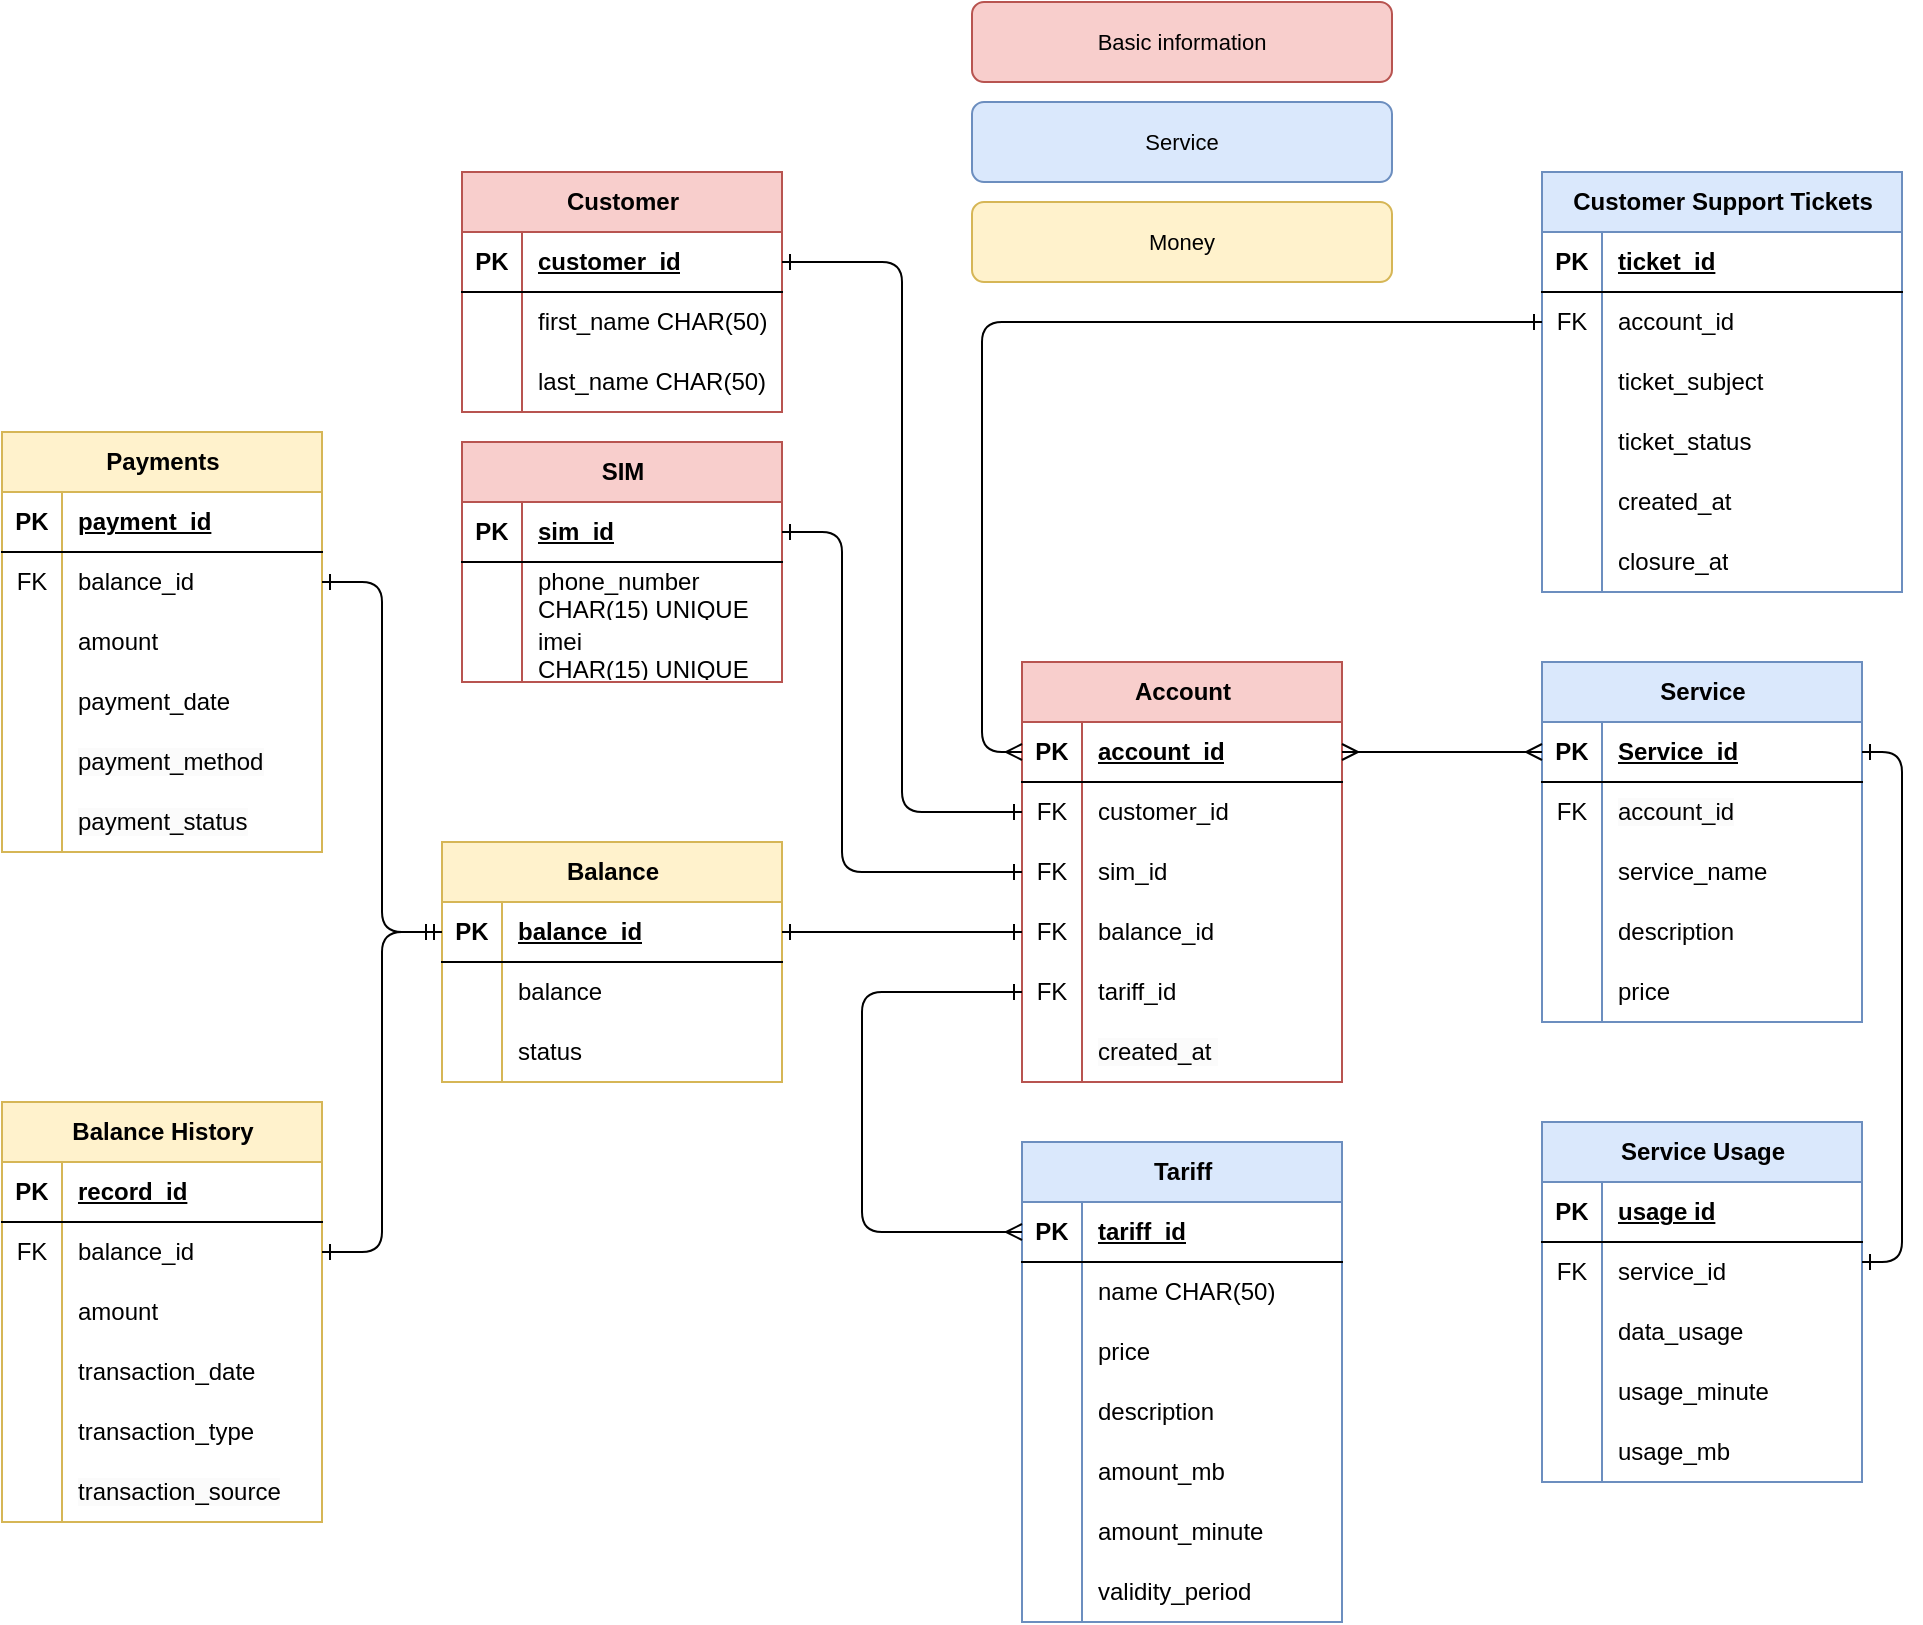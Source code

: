 <mxfile version="21.7.5" type="github">
  <diagram name="Страница — 1" id="ay35Ao7Ymbi4MsxwoKMW">
    <mxGraphModel dx="1687" dy="907" grid="1" gridSize="10" guides="1" tooltips="1" connect="1" arrows="1" fold="1" page="1" pageScale="1" pageWidth="827" pageHeight="1169" math="0" shadow="0">
      <root>
        <mxCell id="0" />
        <mxCell id="1" parent="0" />
        <mxCell id="MQInxoICCboDLCkZ3Esl-1" value="Customer" style="shape=table;startSize=30;container=1;collapsible=1;childLayout=tableLayout;fixedRows=1;rowLines=0;fontStyle=1;align=center;resizeLast=1;html=1;fillColor=#f8cecc;strokeColor=#b85450;" parent="1" vertex="1">
          <mxGeometry x="510" y="245" width="160.0" height="120" as="geometry" />
        </mxCell>
        <mxCell id="MQInxoICCboDLCkZ3Esl-2" value="" style="shape=tableRow;horizontal=0;startSize=0;swimlaneHead=0;swimlaneBody=0;fillColor=none;collapsible=0;dropTarget=0;points=[[0,0.5],[1,0.5]];portConstraint=eastwest;top=0;left=0;right=0;bottom=1;" parent="MQInxoICCboDLCkZ3Esl-1" vertex="1">
          <mxGeometry y="30" width="160.0" height="30" as="geometry" />
        </mxCell>
        <mxCell id="MQInxoICCboDLCkZ3Esl-3" value="PK" style="shape=partialRectangle;connectable=0;fillColor=none;top=0;left=0;bottom=0;right=0;fontStyle=1;overflow=hidden;whiteSpace=wrap;html=1;" parent="MQInxoICCboDLCkZ3Esl-2" vertex="1">
          <mxGeometry width="30" height="30" as="geometry">
            <mxRectangle width="30" height="30" as="alternateBounds" />
          </mxGeometry>
        </mxCell>
        <mxCell id="MQInxoICCboDLCkZ3Esl-4" value="customer_id" style="shape=partialRectangle;connectable=0;fillColor=none;top=0;left=0;bottom=0;right=0;align=left;spacingLeft=6;fontStyle=5;overflow=hidden;whiteSpace=wrap;html=1;" parent="MQInxoICCboDLCkZ3Esl-2" vertex="1">
          <mxGeometry x="30" width="130.0" height="30" as="geometry">
            <mxRectangle width="130.0" height="30" as="alternateBounds" />
          </mxGeometry>
        </mxCell>
        <mxCell id="MQInxoICCboDLCkZ3Esl-5" value="" style="shape=tableRow;horizontal=0;startSize=0;swimlaneHead=0;swimlaneBody=0;fillColor=none;collapsible=0;dropTarget=0;points=[[0,0.5],[1,0.5]];portConstraint=eastwest;top=0;left=0;right=0;bottom=0;" parent="MQInxoICCboDLCkZ3Esl-1" vertex="1">
          <mxGeometry y="60" width="160.0" height="30" as="geometry" />
        </mxCell>
        <mxCell id="MQInxoICCboDLCkZ3Esl-6" value="" style="shape=partialRectangle;connectable=0;fillColor=none;top=0;left=0;bottom=0;right=0;editable=1;overflow=hidden;whiteSpace=wrap;html=1;" parent="MQInxoICCboDLCkZ3Esl-5" vertex="1">
          <mxGeometry width="30" height="30" as="geometry">
            <mxRectangle width="30" height="30" as="alternateBounds" />
          </mxGeometry>
        </mxCell>
        <mxCell id="MQInxoICCboDLCkZ3Esl-7" value="first_name CHAR(50)" style="shape=partialRectangle;connectable=0;fillColor=none;top=0;left=0;bottom=0;right=0;align=left;spacingLeft=6;overflow=hidden;whiteSpace=wrap;html=1;" parent="MQInxoICCboDLCkZ3Esl-5" vertex="1">
          <mxGeometry x="30" width="130.0" height="30" as="geometry">
            <mxRectangle width="130.0" height="30" as="alternateBounds" />
          </mxGeometry>
        </mxCell>
        <mxCell id="MQInxoICCboDLCkZ3Esl-8" value="" style="shape=tableRow;horizontal=0;startSize=0;swimlaneHead=0;swimlaneBody=0;fillColor=none;collapsible=0;dropTarget=0;points=[[0,0.5],[1,0.5]];portConstraint=eastwest;top=0;left=0;right=0;bottom=0;" parent="MQInxoICCboDLCkZ3Esl-1" vertex="1">
          <mxGeometry y="90" width="160.0" height="30" as="geometry" />
        </mxCell>
        <mxCell id="MQInxoICCboDLCkZ3Esl-9" value="" style="shape=partialRectangle;connectable=0;fillColor=none;top=0;left=0;bottom=0;right=0;editable=1;overflow=hidden;whiteSpace=wrap;html=1;" parent="MQInxoICCboDLCkZ3Esl-8" vertex="1">
          <mxGeometry width="30" height="30" as="geometry">
            <mxRectangle width="30" height="30" as="alternateBounds" />
          </mxGeometry>
        </mxCell>
        <mxCell id="MQInxoICCboDLCkZ3Esl-10" value="last_name CHAR(50)" style="shape=partialRectangle;connectable=0;fillColor=none;top=0;left=0;bottom=0;right=0;align=left;spacingLeft=6;overflow=hidden;whiteSpace=wrap;html=1;" parent="MQInxoICCboDLCkZ3Esl-8" vertex="1">
          <mxGeometry x="30" width="130.0" height="30" as="geometry">
            <mxRectangle width="130.0" height="30" as="alternateBounds" />
          </mxGeometry>
        </mxCell>
        <mxCell id="MQInxoICCboDLCkZ3Esl-18" value="Service Usage" style="shape=table;startSize=30;container=1;collapsible=1;childLayout=tableLayout;fixedRows=1;rowLines=0;fontStyle=1;align=center;resizeLast=1;html=1;fillColor=#dae8fc;strokeColor=#6c8ebf;" parent="1" vertex="1">
          <mxGeometry x="1050" y="720" width="160.0" height="180" as="geometry" />
        </mxCell>
        <mxCell id="MQInxoICCboDLCkZ3Esl-19" value="" style="shape=tableRow;horizontal=0;startSize=0;swimlaneHead=0;swimlaneBody=0;fillColor=none;collapsible=0;dropTarget=0;points=[[0,0.5],[1,0.5]];portConstraint=eastwest;top=0;left=0;right=0;bottom=1;" parent="MQInxoICCboDLCkZ3Esl-18" vertex="1">
          <mxGeometry y="30" width="160.0" height="30" as="geometry" />
        </mxCell>
        <mxCell id="MQInxoICCboDLCkZ3Esl-20" value="PK" style="shape=partialRectangle;connectable=0;fillColor=none;top=0;left=0;bottom=0;right=0;fontStyle=1;overflow=hidden;whiteSpace=wrap;html=1;" parent="MQInxoICCboDLCkZ3Esl-19" vertex="1">
          <mxGeometry width="30" height="30" as="geometry">
            <mxRectangle width="30" height="30" as="alternateBounds" />
          </mxGeometry>
        </mxCell>
        <mxCell id="MQInxoICCboDLCkZ3Esl-21" value="usage id" style="shape=partialRectangle;connectable=0;fillColor=none;top=0;left=0;bottom=0;right=0;align=left;spacingLeft=6;fontStyle=5;overflow=hidden;whiteSpace=wrap;html=1;" parent="MQInxoICCboDLCkZ3Esl-19" vertex="1">
          <mxGeometry x="30" width="130.0" height="30" as="geometry">
            <mxRectangle width="130.0" height="30" as="alternateBounds" />
          </mxGeometry>
        </mxCell>
        <mxCell id="AU5W1xkeTs2uCCoiWuR_-90" style="shape=tableRow;horizontal=0;startSize=0;swimlaneHead=0;swimlaneBody=0;fillColor=none;collapsible=0;dropTarget=0;points=[[0,0.5],[1,0.5]];portConstraint=eastwest;top=0;left=0;right=0;bottom=0;" vertex="1" parent="MQInxoICCboDLCkZ3Esl-18">
          <mxGeometry y="60" width="160.0" height="30" as="geometry" />
        </mxCell>
        <mxCell id="AU5W1xkeTs2uCCoiWuR_-91" value="FK" style="shape=partialRectangle;connectable=0;fillColor=none;top=0;left=0;bottom=0;right=0;editable=1;overflow=hidden;whiteSpace=wrap;html=1;" vertex="1" parent="AU5W1xkeTs2uCCoiWuR_-90">
          <mxGeometry width="30" height="30" as="geometry">
            <mxRectangle width="30" height="30" as="alternateBounds" />
          </mxGeometry>
        </mxCell>
        <mxCell id="AU5W1xkeTs2uCCoiWuR_-92" value="service_id" style="shape=partialRectangle;connectable=0;fillColor=none;top=0;left=0;bottom=0;right=0;align=left;spacingLeft=6;overflow=hidden;whiteSpace=wrap;html=1;" vertex="1" parent="AU5W1xkeTs2uCCoiWuR_-90">
          <mxGeometry x="30" width="130.0" height="30" as="geometry">
            <mxRectangle width="130.0" height="30" as="alternateBounds" />
          </mxGeometry>
        </mxCell>
        <mxCell id="MQInxoICCboDLCkZ3Esl-28" value="" style="shape=tableRow;horizontal=0;startSize=0;swimlaneHead=0;swimlaneBody=0;fillColor=none;collapsible=0;dropTarget=0;points=[[0,0.5],[1,0.5]];portConstraint=eastwest;top=0;left=0;right=0;bottom=0;" parent="MQInxoICCboDLCkZ3Esl-18" vertex="1">
          <mxGeometry y="90" width="160.0" height="30" as="geometry" />
        </mxCell>
        <mxCell id="MQInxoICCboDLCkZ3Esl-29" value="" style="shape=partialRectangle;connectable=0;fillColor=none;top=0;left=0;bottom=0;right=0;editable=1;overflow=hidden;whiteSpace=wrap;html=1;" parent="MQInxoICCboDLCkZ3Esl-28" vertex="1">
          <mxGeometry width="30" height="30" as="geometry">
            <mxRectangle width="30" height="30" as="alternateBounds" />
          </mxGeometry>
        </mxCell>
        <mxCell id="MQInxoICCboDLCkZ3Esl-30" value="data_usage" style="shape=partialRectangle;connectable=0;fillColor=none;top=0;left=0;bottom=0;right=0;align=left;spacingLeft=6;overflow=hidden;whiteSpace=wrap;html=1;" parent="MQInxoICCboDLCkZ3Esl-28" vertex="1">
          <mxGeometry x="30" width="130.0" height="30" as="geometry">
            <mxRectangle width="130.0" height="30" as="alternateBounds" />
          </mxGeometry>
        </mxCell>
        <mxCell id="MQInxoICCboDLCkZ3Esl-36" style="shape=tableRow;horizontal=0;startSize=0;swimlaneHead=0;swimlaneBody=0;fillColor=none;collapsible=0;dropTarget=0;points=[[0,0.5],[1,0.5]];portConstraint=eastwest;top=0;left=0;right=0;bottom=0;" parent="MQInxoICCboDLCkZ3Esl-18" vertex="1">
          <mxGeometry y="120" width="160.0" height="30" as="geometry" />
        </mxCell>
        <mxCell id="MQInxoICCboDLCkZ3Esl-37" style="shape=partialRectangle;connectable=0;fillColor=none;top=0;left=0;bottom=0;right=0;editable=1;overflow=hidden;whiteSpace=wrap;html=1;" parent="MQInxoICCboDLCkZ3Esl-36" vertex="1">
          <mxGeometry width="30" height="30" as="geometry">
            <mxRectangle width="30" height="30" as="alternateBounds" />
          </mxGeometry>
        </mxCell>
        <mxCell id="MQInxoICCboDLCkZ3Esl-38" value="usage_minute" style="shape=partialRectangle;connectable=0;fillColor=none;top=0;left=0;bottom=0;right=0;align=left;spacingLeft=6;overflow=hidden;whiteSpace=wrap;html=1;" parent="MQInxoICCboDLCkZ3Esl-36" vertex="1">
          <mxGeometry x="30" width="130.0" height="30" as="geometry">
            <mxRectangle width="130.0" height="30" as="alternateBounds" />
          </mxGeometry>
        </mxCell>
        <mxCell id="MQInxoICCboDLCkZ3Esl-39" style="shape=tableRow;horizontal=0;startSize=0;swimlaneHead=0;swimlaneBody=0;fillColor=none;collapsible=0;dropTarget=0;points=[[0,0.5],[1,0.5]];portConstraint=eastwest;top=0;left=0;right=0;bottom=0;" parent="MQInxoICCboDLCkZ3Esl-18" vertex="1">
          <mxGeometry y="150" width="160.0" height="30" as="geometry" />
        </mxCell>
        <mxCell id="MQInxoICCboDLCkZ3Esl-40" style="shape=partialRectangle;connectable=0;fillColor=none;top=0;left=0;bottom=0;right=0;editable=1;overflow=hidden;whiteSpace=wrap;html=1;" parent="MQInxoICCboDLCkZ3Esl-39" vertex="1">
          <mxGeometry width="30" height="30" as="geometry">
            <mxRectangle width="30" height="30" as="alternateBounds" />
          </mxGeometry>
        </mxCell>
        <mxCell id="MQInxoICCboDLCkZ3Esl-41" value="usage_mb" style="shape=partialRectangle;connectable=0;fillColor=none;top=0;left=0;bottom=0;right=0;align=left;spacingLeft=6;overflow=hidden;whiteSpace=wrap;html=1;" parent="MQInxoICCboDLCkZ3Esl-39" vertex="1">
          <mxGeometry x="30" width="130.0" height="30" as="geometry">
            <mxRectangle width="130.0" height="30" as="alternateBounds" />
          </mxGeometry>
        </mxCell>
        <mxCell id="MQInxoICCboDLCkZ3Esl-42" value="Tariff" style="shape=table;startSize=30;container=1;collapsible=1;childLayout=tableLayout;fixedRows=1;rowLines=0;fontStyle=1;align=center;resizeLast=1;html=1;fillColor=#dae8fc;strokeColor=#6c8ebf;" parent="1" vertex="1">
          <mxGeometry x="790" y="730" width="160.0" height="240" as="geometry" />
        </mxCell>
        <mxCell id="MQInxoICCboDLCkZ3Esl-43" value="" style="shape=tableRow;horizontal=0;startSize=0;swimlaneHead=0;swimlaneBody=0;fillColor=none;collapsible=0;dropTarget=0;points=[[0,0.5],[1,0.5]];portConstraint=eastwest;top=0;left=0;right=0;bottom=1;" parent="MQInxoICCboDLCkZ3Esl-42" vertex="1">
          <mxGeometry y="30" width="160.0" height="30" as="geometry" />
        </mxCell>
        <mxCell id="MQInxoICCboDLCkZ3Esl-44" value="PK" style="shape=partialRectangle;connectable=0;fillColor=none;top=0;left=0;bottom=0;right=0;fontStyle=1;overflow=hidden;whiteSpace=wrap;html=1;" parent="MQInxoICCboDLCkZ3Esl-43" vertex="1">
          <mxGeometry width="30" height="30" as="geometry">
            <mxRectangle width="30" height="30" as="alternateBounds" />
          </mxGeometry>
        </mxCell>
        <mxCell id="MQInxoICCboDLCkZ3Esl-45" value="tariff_id" style="shape=partialRectangle;connectable=0;fillColor=none;top=0;left=0;bottom=0;right=0;align=left;spacingLeft=6;fontStyle=5;overflow=hidden;whiteSpace=wrap;html=1;" parent="MQInxoICCboDLCkZ3Esl-43" vertex="1">
          <mxGeometry x="30" width="130.0" height="30" as="geometry">
            <mxRectangle width="130.0" height="30" as="alternateBounds" />
          </mxGeometry>
        </mxCell>
        <mxCell id="MQInxoICCboDLCkZ3Esl-46" value="" style="shape=tableRow;horizontal=0;startSize=0;swimlaneHead=0;swimlaneBody=0;fillColor=none;collapsible=0;dropTarget=0;points=[[0,0.5],[1,0.5]];portConstraint=eastwest;top=0;left=0;right=0;bottom=0;" parent="MQInxoICCboDLCkZ3Esl-42" vertex="1">
          <mxGeometry y="60" width="160.0" height="30" as="geometry" />
        </mxCell>
        <mxCell id="MQInxoICCboDLCkZ3Esl-47" value="" style="shape=partialRectangle;connectable=0;fillColor=none;top=0;left=0;bottom=0;right=0;editable=1;overflow=hidden;whiteSpace=wrap;html=1;" parent="MQInxoICCboDLCkZ3Esl-46" vertex="1">
          <mxGeometry width="30" height="30" as="geometry">
            <mxRectangle width="30" height="30" as="alternateBounds" />
          </mxGeometry>
        </mxCell>
        <mxCell id="MQInxoICCboDLCkZ3Esl-48" value="name&amp;nbsp;CHAR(50)" style="shape=partialRectangle;connectable=0;fillColor=none;top=0;left=0;bottom=0;right=0;align=left;spacingLeft=6;overflow=hidden;whiteSpace=wrap;html=1;" parent="MQInxoICCboDLCkZ3Esl-46" vertex="1">
          <mxGeometry x="30" width="130.0" height="30" as="geometry">
            <mxRectangle width="130.0" height="30" as="alternateBounds" />
          </mxGeometry>
        </mxCell>
        <mxCell id="MQInxoICCboDLCkZ3Esl-49" value="" style="shape=tableRow;horizontal=0;startSize=0;swimlaneHead=0;swimlaneBody=0;fillColor=none;collapsible=0;dropTarget=0;points=[[0,0.5],[1,0.5]];portConstraint=eastwest;top=0;left=0;right=0;bottom=0;" parent="MQInxoICCboDLCkZ3Esl-42" vertex="1">
          <mxGeometry y="90" width="160.0" height="30" as="geometry" />
        </mxCell>
        <mxCell id="MQInxoICCboDLCkZ3Esl-50" value="" style="shape=partialRectangle;connectable=0;fillColor=none;top=0;left=0;bottom=0;right=0;editable=1;overflow=hidden;whiteSpace=wrap;html=1;" parent="MQInxoICCboDLCkZ3Esl-49" vertex="1">
          <mxGeometry width="30" height="30" as="geometry">
            <mxRectangle width="30" height="30" as="alternateBounds" />
          </mxGeometry>
        </mxCell>
        <mxCell id="MQInxoICCboDLCkZ3Esl-51" value="price" style="shape=partialRectangle;connectable=0;fillColor=none;top=0;left=0;bottom=0;right=0;align=left;spacingLeft=6;overflow=hidden;whiteSpace=wrap;html=1;" parent="MQInxoICCboDLCkZ3Esl-49" vertex="1">
          <mxGeometry x="30" width="130.0" height="30" as="geometry">
            <mxRectangle width="130.0" height="30" as="alternateBounds" />
          </mxGeometry>
        </mxCell>
        <mxCell id="MQInxoICCboDLCkZ3Esl-52" value="" style="shape=tableRow;horizontal=0;startSize=0;swimlaneHead=0;swimlaneBody=0;fillColor=none;collapsible=0;dropTarget=0;points=[[0,0.5],[1,0.5]];portConstraint=eastwest;top=0;left=0;right=0;bottom=0;" parent="MQInxoICCboDLCkZ3Esl-42" vertex="1">
          <mxGeometry y="120" width="160.0" height="30" as="geometry" />
        </mxCell>
        <mxCell id="MQInxoICCboDLCkZ3Esl-53" value="" style="shape=partialRectangle;connectable=0;fillColor=none;top=0;left=0;bottom=0;right=0;editable=1;overflow=hidden;whiteSpace=wrap;html=1;" parent="MQInxoICCboDLCkZ3Esl-52" vertex="1">
          <mxGeometry width="30" height="30" as="geometry">
            <mxRectangle width="30" height="30" as="alternateBounds" />
          </mxGeometry>
        </mxCell>
        <mxCell id="MQInxoICCboDLCkZ3Esl-54" value="description" style="shape=partialRectangle;connectable=0;fillColor=none;top=0;left=0;bottom=0;right=0;align=left;spacingLeft=6;overflow=hidden;whiteSpace=wrap;html=1;" parent="MQInxoICCboDLCkZ3Esl-52" vertex="1">
          <mxGeometry x="30" width="130.0" height="30" as="geometry">
            <mxRectangle width="130.0" height="30" as="alternateBounds" />
          </mxGeometry>
        </mxCell>
        <mxCell id="MQInxoICCboDLCkZ3Esl-69" style="shape=tableRow;horizontal=0;startSize=0;swimlaneHead=0;swimlaneBody=0;fillColor=none;collapsible=0;dropTarget=0;points=[[0,0.5],[1,0.5]];portConstraint=eastwest;top=0;left=0;right=0;bottom=0;" parent="MQInxoICCboDLCkZ3Esl-42" vertex="1">
          <mxGeometry y="150" width="160.0" height="30" as="geometry" />
        </mxCell>
        <mxCell id="MQInxoICCboDLCkZ3Esl-70" style="shape=partialRectangle;connectable=0;fillColor=none;top=0;left=0;bottom=0;right=0;editable=1;overflow=hidden;whiteSpace=wrap;html=1;" parent="MQInxoICCboDLCkZ3Esl-69" vertex="1">
          <mxGeometry width="30" height="30" as="geometry">
            <mxRectangle width="30" height="30" as="alternateBounds" />
          </mxGeometry>
        </mxCell>
        <mxCell id="MQInxoICCboDLCkZ3Esl-71" value="amount_mb" style="shape=partialRectangle;connectable=0;fillColor=none;top=0;left=0;bottom=0;right=0;align=left;spacingLeft=6;overflow=hidden;whiteSpace=wrap;html=1;" parent="MQInxoICCboDLCkZ3Esl-69" vertex="1">
          <mxGeometry x="30" width="130.0" height="30" as="geometry">
            <mxRectangle width="130.0" height="30" as="alternateBounds" />
          </mxGeometry>
        </mxCell>
        <mxCell id="MQInxoICCboDLCkZ3Esl-72" style="shape=tableRow;horizontal=0;startSize=0;swimlaneHead=0;swimlaneBody=0;fillColor=none;collapsible=0;dropTarget=0;points=[[0,0.5],[1,0.5]];portConstraint=eastwest;top=0;left=0;right=0;bottom=0;" parent="MQInxoICCboDLCkZ3Esl-42" vertex="1">
          <mxGeometry y="180" width="160.0" height="30" as="geometry" />
        </mxCell>
        <mxCell id="MQInxoICCboDLCkZ3Esl-73" style="shape=partialRectangle;connectable=0;fillColor=none;top=0;left=0;bottom=0;right=0;editable=1;overflow=hidden;whiteSpace=wrap;html=1;" parent="MQInxoICCboDLCkZ3Esl-72" vertex="1">
          <mxGeometry width="30" height="30" as="geometry">
            <mxRectangle width="30" height="30" as="alternateBounds" />
          </mxGeometry>
        </mxCell>
        <mxCell id="MQInxoICCboDLCkZ3Esl-74" value="amount_minute" style="shape=partialRectangle;connectable=0;fillColor=none;top=0;left=0;bottom=0;right=0;align=left;spacingLeft=6;overflow=hidden;whiteSpace=wrap;html=1;" parent="MQInxoICCboDLCkZ3Esl-72" vertex="1">
          <mxGeometry x="30" width="130.0" height="30" as="geometry">
            <mxRectangle width="130.0" height="30" as="alternateBounds" />
          </mxGeometry>
        </mxCell>
        <mxCell id="MQInxoICCboDLCkZ3Esl-75" style="shape=tableRow;horizontal=0;startSize=0;swimlaneHead=0;swimlaneBody=0;fillColor=none;collapsible=0;dropTarget=0;points=[[0,0.5],[1,0.5]];portConstraint=eastwest;top=0;left=0;right=0;bottom=0;" parent="MQInxoICCboDLCkZ3Esl-42" vertex="1">
          <mxGeometry y="210" width="160.0" height="30" as="geometry" />
        </mxCell>
        <mxCell id="MQInxoICCboDLCkZ3Esl-76" style="shape=partialRectangle;connectable=0;fillColor=none;top=0;left=0;bottom=0;right=0;editable=1;overflow=hidden;whiteSpace=wrap;html=1;" parent="MQInxoICCboDLCkZ3Esl-75" vertex="1">
          <mxGeometry width="30" height="30" as="geometry">
            <mxRectangle width="30" height="30" as="alternateBounds" />
          </mxGeometry>
        </mxCell>
        <mxCell id="MQInxoICCboDLCkZ3Esl-77" value="validity_period" style="shape=partialRectangle;connectable=0;fillColor=none;top=0;left=0;bottom=0;right=0;align=left;spacingLeft=6;overflow=hidden;whiteSpace=wrap;html=1;" parent="MQInxoICCboDLCkZ3Esl-75" vertex="1">
          <mxGeometry x="30" width="130.0" height="30" as="geometry">
            <mxRectangle width="130.0" height="30" as="alternateBounds" />
          </mxGeometry>
        </mxCell>
        <mxCell id="MQInxoICCboDLCkZ3Esl-55" value="Account" style="shape=table;startSize=30;container=1;collapsible=1;childLayout=tableLayout;fixedRows=1;rowLines=0;fontStyle=1;align=center;resizeLast=1;html=1;fillColor=#f8cecc;strokeColor=#b85450;" parent="1" vertex="1">
          <mxGeometry x="790.0" y="490" width="160.0" height="210" as="geometry" />
        </mxCell>
        <mxCell id="MQInxoICCboDLCkZ3Esl-56" value="" style="shape=tableRow;horizontal=0;startSize=0;swimlaneHead=0;swimlaneBody=0;fillColor=none;collapsible=0;dropTarget=0;points=[[0,0.5],[1,0.5]];portConstraint=eastwest;top=0;left=0;right=0;bottom=1;" parent="MQInxoICCboDLCkZ3Esl-55" vertex="1">
          <mxGeometry y="30" width="160.0" height="30" as="geometry" />
        </mxCell>
        <mxCell id="MQInxoICCboDLCkZ3Esl-57" value="PK" style="shape=partialRectangle;connectable=0;fillColor=none;top=0;left=0;bottom=0;right=0;fontStyle=1;overflow=hidden;whiteSpace=wrap;html=1;" parent="MQInxoICCboDLCkZ3Esl-56" vertex="1">
          <mxGeometry width="30" height="30" as="geometry">
            <mxRectangle width="30" height="30" as="alternateBounds" />
          </mxGeometry>
        </mxCell>
        <mxCell id="MQInxoICCboDLCkZ3Esl-58" value="account_id" style="shape=partialRectangle;connectable=0;fillColor=none;top=0;left=0;bottom=0;right=0;align=left;spacingLeft=6;fontStyle=5;overflow=hidden;whiteSpace=wrap;html=1;" parent="MQInxoICCboDLCkZ3Esl-56" vertex="1">
          <mxGeometry x="30" width="130.0" height="30" as="geometry">
            <mxRectangle width="130.0" height="30" as="alternateBounds" />
          </mxGeometry>
        </mxCell>
        <mxCell id="MQInxoICCboDLCkZ3Esl-59" value="" style="shape=tableRow;horizontal=0;startSize=0;swimlaneHead=0;swimlaneBody=0;fillColor=none;collapsible=0;dropTarget=0;points=[[0,0.5],[1,0.5]];portConstraint=eastwest;top=0;left=0;right=0;bottom=0;" parent="MQInxoICCboDLCkZ3Esl-55" vertex="1">
          <mxGeometry y="60" width="160.0" height="30" as="geometry" />
        </mxCell>
        <mxCell id="MQInxoICCboDLCkZ3Esl-60" value="FK" style="shape=partialRectangle;connectable=0;fillColor=none;top=0;left=0;bottom=0;right=0;editable=1;overflow=hidden;whiteSpace=wrap;html=1;" parent="MQInxoICCboDLCkZ3Esl-59" vertex="1">
          <mxGeometry width="30" height="30" as="geometry">
            <mxRectangle width="30" height="30" as="alternateBounds" />
          </mxGeometry>
        </mxCell>
        <mxCell id="MQInxoICCboDLCkZ3Esl-61" value="customer_id" style="shape=partialRectangle;connectable=0;fillColor=none;top=0;left=0;bottom=0;right=0;align=left;spacingLeft=6;overflow=hidden;whiteSpace=wrap;html=1;" parent="MQInxoICCboDLCkZ3Esl-59" vertex="1">
          <mxGeometry x="30" width="130.0" height="30" as="geometry">
            <mxRectangle width="130.0" height="30" as="alternateBounds" />
          </mxGeometry>
        </mxCell>
        <mxCell id="MQInxoICCboDLCkZ3Esl-160" style="shape=tableRow;horizontal=0;startSize=0;swimlaneHead=0;swimlaneBody=0;fillColor=none;collapsible=0;dropTarget=0;points=[[0,0.5],[1,0.5]];portConstraint=eastwest;top=0;left=0;right=0;bottom=0;" parent="MQInxoICCboDLCkZ3Esl-55" vertex="1">
          <mxGeometry y="90" width="160.0" height="30" as="geometry" />
        </mxCell>
        <mxCell id="MQInxoICCboDLCkZ3Esl-161" value="FK" style="shape=partialRectangle;connectable=0;fillColor=none;top=0;left=0;bottom=0;right=0;editable=1;overflow=hidden;whiteSpace=wrap;html=1;" parent="MQInxoICCboDLCkZ3Esl-160" vertex="1">
          <mxGeometry width="30" height="30" as="geometry">
            <mxRectangle width="30" height="30" as="alternateBounds" />
          </mxGeometry>
        </mxCell>
        <mxCell id="MQInxoICCboDLCkZ3Esl-162" value="sim_id" style="shape=partialRectangle;connectable=0;fillColor=none;top=0;left=0;bottom=0;right=0;align=left;spacingLeft=6;overflow=hidden;whiteSpace=wrap;html=1;" parent="MQInxoICCboDLCkZ3Esl-160" vertex="1">
          <mxGeometry x="30" width="130.0" height="30" as="geometry">
            <mxRectangle width="130.0" height="30" as="alternateBounds" />
          </mxGeometry>
        </mxCell>
        <mxCell id="MQInxoICCboDLCkZ3Esl-166" style="shape=tableRow;horizontal=0;startSize=0;swimlaneHead=0;swimlaneBody=0;fillColor=none;collapsible=0;dropTarget=0;points=[[0,0.5],[1,0.5]];portConstraint=eastwest;top=0;left=0;right=0;bottom=0;" parent="MQInxoICCboDLCkZ3Esl-55" vertex="1">
          <mxGeometry y="120" width="160.0" height="30" as="geometry" />
        </mxCell>
        <mxCell id="MQInxoICCboDLCkZ3Esl-167" value="FK" style="shape=partialRectangle;connectable=0;fillColor=none;top=0;left=0;bottom=0;right=0;editable=1;overflow=hidden;whiteSpace=wrap;html=1;" parent="MQInxoICCboDLCkZ3Esl-166" vertex="1">
          <mxGeometry width="30" height="30" as="geometry">
            <mxRectangle width="30" height="30" as="alternateBounds" />
          </mxGeometry>
        </mxCell>
        <mxCell id="MQInxoICCboDLCkZ3Esl-168" value="balance_id" style="shape=partialRectangle;connectable=0;fillColor=none;top=0;left=0;bottom=0;right=0;align=left;spacingLeft=6;overflow=hidden;whiteSpace=wrap;html=1;" parent="MQInxoICCboDLCkZ3Esl-166" vertex="1">
          <mxGeometry x="30" width="130.0" height="30" as="geometry">
            <mxRectangle width="130.0" height="30" as="alternateBounds" />
          </mxGeometry>
        </mxCell>
        <mxCell id="AU5W1xkeTs2uCCoiWuR_-122" style="shape=tableRow;horizontal=0;startSize=0;swimlaneHead=0;swimlaneBody=0;fillColor=none;collapsible=0;dropTarget=0;points=[[0,0.5],[1,0.5]];portConstraint=eastwest;top=0;left=0;right=0;bottom=0;" vertex="1" parent="MQInxoICCboDLCkZ3Esl-55">
          <mxGeometry y="150" width="160.0" height="30" as="geometry" />
        </mxCell>
        <mxCell id="AU5W1xkeTs2uCCoiWuR_-123" value="FK" style="shape=partialRectangle;connectable=0;fillColor=none;top=0;left=0;bottom=0;right=0;editable=1;overflow=hidden;whiteSpace=wrap;html=1;" vertex="1" parent="AU5W1xkeTs2uCCoiWuR_-122">
          <mxGeometry width="30" height="30" as="geometry">
            <mxRectangle width="30" height="30" as="alternateBounds" />
          </mxGeometry>
        </mxCell>
        <mxCell id="AU5W1xkeTs2uCCoiWuR_-124" value="tariff_id" style="shape=partialRectangle;connectable=0;fillColor=none;top=0;left=0;bottom=0;right=0;align=left;spacingLeft=6;overflow=hidden;whiteSpace=wrap;html=1;" vertex="1" parent="AU5W1xkeTs2uCCoiWuR_-122">
          <mxGeometry x="30" width="130.0" height="30" as="geometry">
            <mxRectangle width="130.0" height="30" as="alternateBounds" />
          </mxGeometry>
        </mxCell>
        <mxCell id="AU5W1xkeTs2uCCoiWuR_-126" style="shape=tableRow;horizontal=0;startSize=0;swimlaneHead=0;swimlaneBody=0;fillColor=none;collapsible=0;dropTarget=0;points=[[0,0.5],[1,0.5]];portConstraint=eastwest;top=0;left=0;right=0;bottom=0;" vertex="1" parent="MQInxoICCboDLCkZ3Esl-55">
          <mxGeometry y="180" width="160.0" height="30" as="geometry" />
        </mxCell>
        <mxCell id="AU5W1xkeTs2uCCoiWuR_-127" style="shape=partialRectangle;connectable=0;fillColor=none;top=0;left=0;bottom=0;right=0;editable=1;overflow=hidden;whiteSpace=wrap;html=1;" vertex="1" parent="AU5W1xkeTs2uCCoiWuR_-126">
          <mxGeometry width="30" height="30" as="geometry">
            <mxRectangle width="30" height="30" as="alternateBounds" />
          </mxGeometry>
        </mxCell>
        <mxCell id="AU5W1xkeTs2uCCoiWuR_-128" value="&lt;span style=&quot;color: rgb(0, 0, 0); font-family: Helvetica; font-size: 12px; font-style: normal; font-variant-ligatures: normal; font-variant-caps: normal; font-weight: 400; letter-spacing: normal; orphans: 2; text-align: left; text-indent: 0px; text-transform: none; widows: 2; word-spacing: 0px; -webkit-text-stroke-width: 0px; background-color: rgb(251, 251, 251); text-decoration-thickness: initial; text-decoration-style: initial; text-decoration-color: initial; float: none; display: inline !important;&quot;&gt;created_at&amp;nbsp;&lt;/span&gt;" style="shape=partialRectangle;connectable=0;fillColor=none;top=0;left=0;bottom=0;right=0;align=left;spacingLeft=6;overflow=hidden;whiteSpace=wrap;html=1;" vertex="1" parent="AU5W1xkeTs2uCCoiWuR_-126">
          <mxGeometry x="30" width="130.0" height="30" as="geometry">
            <mxRectangle width="130.0" height="30" as="alternateBounds" />
          </mxGeometry>
        </mxCell>
        <mxCell id="MQInxoICCboDLCkZ3Esl-80" style="edgeStyle=orthogonalEdgeStyle;rounded=1;orthogonalLoop=1;jettySize=auto;html=1;startArrow=ERone;startFill=0;endArrow=ERone;endFill=0;" parent="1" source="MQInxoICCboDLCkZ3Esl-59" target="MQInxoICCboDLCkZ3Esl-2" edge="1">
          <mxGeometry relative="1" as="geometry" />
        </mxCell>
        <mxCell id="MQInxoICCboDLCkZ3Esl-83" value="Service" style="shape=table;startSize=30;container=1;collapsible=1;childLayout=tableLayout;fixedRows=1;rowLines=0;fontStyle=1;align=center;resizeLast=1;html=1;fillColor=#dae8fc;strokeColor=#6c8ebf;" parent="1" vertex="1">
          <mxGeometry x="1050.0" y="490" width="160.0" height="180" as="geometry" />
        </mxCell>
        <mxCell id="MQInxoICCboDLCkZ3Esl-84" value="" style="shape=tableRow;horizontal=0;startSize=0;swimlaneHead=0;swimlaneBody=0;fillColor=none;collapsible=0;dropTarget=0;points=[[0,0.5],[1,0.5]];portConstraint=eastwest;top=0;left=0;right=0;bottom=1;" parent="MQInxoICCboDLCkZ3Esl-83" vertex="1">
          <mxGeometry y="30" width="160.0" height="30" as="geometry" />
        </mxCell>
        <mxCell id="MQInxoICCboDLCkZ3Esl-85" value="PK" style="shape=partialRectangle;connectable=0;fillColor=none;top=0;left=0;bottom=0;right=0;fontStyle=1;overflow=hidden;whiteSpace=wrap;html=1;" parent="MQInxoICCboDLCkZ3Esl-84" vertex="1">
          <mxGeometry width="30" height="30" as="geometry">
            <mxRectangle width="30" height="30" as="alternateBounds" />
          </mxGeometry>
        </mxCell>
        <mxCell id="MQInxoICCboDLCkZ3Esl-86" value="Service_id" style="shape=partialRectangle;connectable=0;fillColor=none;top=0;left=0;bottom=0;right=0;align=left;spacingLeft=6;fontStyle=5;overflow=hidden;whiteSpace=wrap;html=1;" parent="MQInxoICCboDLCkZ3Esl-84" vertex="1">
          <mxGeometry x="30" width="130.0" height="30" as="geometry">
            <mxRectangle width="130.0" height="30" as="alternateBounds" />
          </mxGeometry>
        </mxCell>
        <mxCell id="AU5W1xkeTs2uCCoiWuR_-81" style="shape=tableRow;horizontal=0;startSize=0;swimlaneHead=0;swimlaneBody=0;fillColor=none;collapsible=0;dropTarget=0;points=[[0,0.5],[1,0.5]];portConstraint=eastwest;top=0;left=0;right=0;bottom=0;" vertex="1" parent="MQInxoICCboDLCkZ3Esl-83">
          <mxGeometry y="60" width="160.0" height="30" as="geometry" />
        </mxCell>
        <mxCell id="AU5W1xkeTs2uCCoiWuR_-82" value="FK" style="shape=partialRectangle;connectable=0;fillColor=none;top=0;left=0;bottom=0;right=0;editable=1;overflow=hidden;whiteSpace=wrap;html=1;" vertex="1" parent="AU5W1xkeTs2uCCoiWuR_-81">
          <mxGeometry width="30" height="30" as="geometry">
            <mxRectangle width="30" height="30" as="alternateBounds" />
          </mxGeometry>
        </mxCell>
        <mxCell id="AU5W1xkeTs2uCCoiWuR_-83" value="&lt;span style=&quot;color: rgb(0, 0, 0); font-family: Helvetica; font-size: 12px; font-style: normal; font-variant-ligatures: normal; font-variant-caps: normal; font-weight: 400; letter-spacing: normal; orphans: 2; text-align: left; text-indent: 0px; text-transform: none; widows: 2; word-spacing: 0px; -webkit-text-stroke-width: 0px; background-color: rgb(251, 251, 251); text-decoration-thickness: initial; text-decoration-style: initial; text-decoration-color: initial; float: none; display: inline !important;&quot;&gt;account_id&lt;/span&gt;" style="shape=partialRectangle;connectable=0;fillColor=none;top=0;left=0;bottom=0;right=0;align=left;spacingLeft=6;overflow=hidden;whiteSpace=wrap;html=1;" vertex="1" parent="AU5W1xkeTs2uCCoiWuR_-81">
          <mxGeometry x="30" width="130.0" height="30" as="geometry">
            <mxRectangle width="130.0" height="30" as="alternateBounds" />
          </mxGeometry>
        </mxCell>
        <mxCell id="MQInxoICCboDLCkZ3Esl-87" value="" style="shape=tableRow;horizontal=0;startSize=0;swimlaneHead=0;swimlaneBody=0;fillColor=none;collapsible=0;dropTarget=0;points=[[0,0.5],[1,0.5]];portConstraint=eastwest;top=0;left=0;right=0;bottom=0;" parent="MQInxoICCboDLCkZ3Esl-83" vertex="1">
          <mxGeometry y="90" width="160.0" height="30" as="geometry" />
        </mxCell>
        <mxCell id="MQInxoICCboDLCkZ3Esl-88" value="" style="shape=partialRectangle;connectable=0;fillColor=none;top=0;left=0;bottom=0;right=0;editable=1;overflow=hidden;whiteSpace=wrap;html=1;" parent="MQInxoICCboDLCkZ3Esl-87" vertex="1">
          <mxGeometry width="30" height="30" as="geometry">
            <mxRectangle width="30" height="30" as="alternateBounds" />
          </mxGeometry>
        </mxCell>
        <mxCell id="MQInxoICCboDLCkZ3Esl-89" value="service_name" style="shape=partialRectangle;connectable=0;fillColor=none;top=0;left=0;bottom=0;right=0;align=left;spacingLeft=6;overflow=hidden;whiteSpace=wrap;html=1;" parent="MQInxoICCboDLCkZ3Esl-87" vertex="1">
          <mxGeometry x="30" width="130.0" height="30" as="geometry">
            <mxRectangle width="130.0" height="30" as="alternateBounds" />
          </mxGeometry>
        </mxCell>
        <mxCell id="MQInxoICCboDLCkZ3Esl-90" value="" style="shape=tableRow;horizontal=0;startSize=0;swimlaneHead=0;swimlaneBody=0;fillColor=none;collapsible=0;dropTarget=0;points=[[0,0.5],[1,0.5]];portConstraint=eastwest;top=0;left=0;right=0;bottom=0;" parent="MQInxoICCboDLCkZ3Esl-83" vertex="1">
          <mxGeometry y="120" width="160.0" height="30" as="geometry" />
        </mxCell>
        <mxCell id="MQInxoICCboDLCkZ3Esl-91" value="" style="shape=partialRectangle;connectable=0;fillColor=none;top=0;left=0;bottom=0;right=0;editable=1;overflow=hidden;whiteSpace=wrap;html=1;" parent="MQInxoICCboDLCkZ3Esl-90" vertex="1">
          <mxGeometry width="30" height="30" as="geometry">
            <mxRectangle width="30" height="30" as="alternateBounds" />
          </mxGeometry>
        </mxCell>
        <mxCell id="MQInxoICCboDLCkZ3Esl-92" value="description" style="shape=partialRectangle;connectable=0;fillColor=none;top=0;left=0;bottom=0;right=0;align=left;spacingLeft=6;overflow=hidden;whiteSpace=wrap;html=1;" parent="MQInxoICCboDLCkZ3Esl-90" vertex="1">
          <mxGeometry x="30" width="130.0" height="30" as="geometry">
            <mxRectangle width="130.0" height="30" as="alternateBounds" />
          </mxGeometry>
        </mxCell>
        <mxCell id="MQInxoICCboDLCkZ3Esl-93" value="" style="shape=tableRow;horizontal=0;startSize=0;swimlaneHead=0;swimlaneBody=0;fillColor=none;collapsible=0;dropTarget=0;points=[[0,0.5],[1,0.5]];portConstraint=eastwest;top=0;left=0;right=0;bottom=0;" parent="MQInxoICCboDLCkZ3Esl-83" vertex="1">
          <mxGeometry y="150" width="160.0" height="30" as="geometry" />
        </mxCell>
        <mxCell id="MQInxoICCboDLCkZ3Esl-94" value="" style="shape=partialRectangle;connectable=0;fillColor=none;top=0;left=0;bottom=0;right=0;editable=1;overflow=hidden;whiteSpace=wrap;html=1;" parent="MQInxoICCboDLCkZ3Esl-93" vertex="1">
          <mxGeometry width="30" height="30" as="geometry">
            <mxRectangle width="30" height="30" as="alternateBounds" />
          </mxGeometry>
        </mxCell>
        <mxCell id="MQInxoICCboDLCkZ3Esl-95" value="price" style="shape=partialRectangle;connectable=0;fillColor=none;top=0;left=0;bottom=0;right=0;align=left;spacingLeft=6;overflow=hidden;whiteSpace=wrap;html=1;" parent="MQInxoICCboDLCkZ3Esl-93" vertex="1">
          <mxGeometry x="30" width="130.0" height="30" as="geometry">
            <mxRectangle width="130.0" height="30" as="alternateBounds" />
          </mxGeometry>
        </mxCell>
        <mxCell id="MQInxoICCboDLCkZ3Esl-146" value="SIM" style="shape=table;startSize=30;container=1;collapsible=1;childLayout=tableLayout;fixedRows=1;rowLines=0;fontStyle=1;align=center;resizeLast=1;html=1;fillColor=#f8cecc;strokeColor=#b85450;" parent="1" vertex="1">
          <mxGeometry x="510" y="380" width="160.0" height="120" as="geometry" />
        </mxCell>
        <mxCell id="MQInxoICCboDLCkZ3Esl-147" value="" style="shape=tableRow;horizontal=0;startSize=0;swimlaneHead=0;swimlaneBody=0;fillColor=none;collapsible=0;dropTarget=0;points=[[0,0.5],[1,0.5]];portConstraint=eastwest;top=0;left=0;right=0;bottom=1;" parent="MQInxoICCboDLCkZ3Esl-146" vertex="1">
          <mxGeometry y="30" width="160.0" height="30" as="geometry" />
        </mxCell>
        <mxCell id="MQInxoICCboDLCkZ3Esl-148" value="PK" style="shape=partialRectangle;connectable=0;fillColor=none;top=0;left=0;bottom=0;right=0;fontStyle=1;overflow=hidden;whiteSpace=wrap;html=1;" parent="MQInxoICCboDLCkZ3Esl-147" vertex="1">
          <mxGeometry width="30" height="30" as="geometry">
            <mxRectangle width="30" height="30" as="alternateBounds" />
          </mxGeometry>
        </mxCell>
        <mxCell id="MQInxoICCboDLCkZ3Esl-149" value="sim_id" style="shape=partialRectangle;connectable=0;fillColor=none;top=0;left=0;bottom=0;right=0;align=left;spacingLeft=6;fontStyle=5;overflow=hidden;whiteSpace=wrap;html=1;" parent="MQInxoICCboDLCkZ3Esl-147" vertex="1">
          <mxGeometry x="30" width="130.0" height="30" as="geometry">
            <mxRectangle width="130.0" height="30" as="alternateBounds" />
          </mxGeometry>
        </mxCell>
        <mxCell id="MQInxoICCboDLCkZ3Esl-150" value="" style="shape=tableRow;horizontal=0;startSize=0;swimlaneHead=0;swimlaneBody=0;fillColor=none;collapsible=0;dropTarget=0;points=[[0,0.5],[1,0.5]];portConstraint=eastwest;top=0;left=0;right=0;bottom=0;" parent="MQInxoICCboDLCkZ3Esl-146" vertex="1">
          <mxGeometry y="60" width="160.0" height="30" as="geometry" />
        </mxCell>
        <mxCell id="MQInxoICCboDLCkZ3Esl-151" value="" style="shape=partialRectangle;connectable=0;fillColor=none;top=0;left=0;bottom=0;right=0;editable=1;overflow=hidden;whiteSpace=wrap;html=1;" parent="MQInxoICCboDLCkZ3Esl-150" vertex="1">
          <mxGeometry width="30" height="30" as="geometry">
            <mxRectangle width="30" height="30" as="alternateBounds" />
          </mxGeometry>
        </mxCell>
        <mxCell id="MQInxoICCboDLCkZ3Esl-152" value="phone_number CHAR(15) UNIQUE" style="shape=partialRectangle;connectable=0;fillColor=none;top=0;left=0;bottom=0;right=0;align=left;spacingLeft=6;overflow=hidden;whiteSpace=wrap;html=1;" parent="MQInxoICCboDLCkZ3Esl-150" vertex="1">
          <mxGeometry x="30" width="130.0" height="30" as="geometry">
            <mxRectangle width="130.0" height="30" as="alternateBounds" />
          </mxGeometry>
        </mxCell>
        <mxCell id="MQInxoICCboDLCkZ3Esl-153" value="" style="shape=tableRow;horizontal=0;startSize=0;swimlaneHead=0;swimlaneBody=0;fillColor=none;collapsible=0;dropTarget=0;points=[[0,0.5],[1,0.5]];portConstraint=eastwest;top=0;left=0;right=0;bottom=0;" parent="MQInxoICCboDLCkZ3Esl-146" vertex="1">
          <mxGeometry y="90" width="160.0" height="30" as="geometry" />
        </mxCell>
        <mxCell id="MQInxoICCboDLCkZ3Esl-154" value="" style="shape=partialRectangle;connectable=0;fillColor=none;top=0;left=0;bottom=0;right=0;editable=1;overflow=hidden;whiteSpace=wrap;html=1;" parent="MQInxoICCboDLCkZ3Esl-153" vertex="1">
          <mxGeometry width="30" height="30" as="geometry">
            <mxRectangle width="30" height="30" as="alternateBounds" />
          </mxGeometry>
        </mxCell>
        <mxCell id="MQInxoICCboDLCkZ3Esl-155" value="imei &lt;br&gt;CHAR(15) UNIQUE" style="shape=partialRectangle;connectable=0;fillColor=none;top=0;left=0;bottom=0;right=0;align=left;spacingLeft=6;overflow=hidden;whiteSpace=wrap;html=1;" parent="MQInxoICCboDLCkZ3Esl-153" vertex="1">
          <mxGeometry x="30" width="130.0" height="30" as="geometry">
            <mxRectangle width="130.0" height="30" as="alternateBounds" />
          </mxGeometry>
        </mxCell>
        <mxCell id="MQInxoICCboDLCkZ3Esl-159" style="edgeStyle=orthogonalEdgeStyle;rounded=1;orthogonalLoop=1;jettySize=auto;html=1;startArrow=ERone;startFill=0;endArrow=ERone;endFill=0;" parent="1" source="MQInxoICCboDLCkZ3Esl-160" target="MQInxoICCboDLCkZ3Esl-147" edge="1">
          <mxGeometry relative="1" as="geometry">
            <Array as="points">
              <mxPoint x="700" y="595" />
              <mxPoint x="700" y="425" />
            </Array>
          </mxGeometry>
        </mxCell>
        <mxCell id="MQInxoICCboDLCkZ3Esl-169" style="edgeStyle=orthogonalEdgeStyle;rounded=1;orthogonalLoop=1;jettySize=auto;html=1;startArrow=ERone;startFill=0;endArrow=ERmany;endFill=0;exitX=0;exitY=0.5;exitDx=0;exitDy=0;" parent="1" source="AU5W1xkeTs2uCCoiWuR_-122" target="MQInxoICCboDLCkZ3Esl-43" edge="1">
          <mxGeometry relative="1" as="geometry">
            <Array as="points">
              <mxPoint x="710" y="655" />
              <mxPoint x="710" y="775" />
            </Array>
            <mxPoint x="750" y="890" as="targetPoint" />
          </mxGeometry>
        </mxCell>
        <mxCell id="AU5W1xkeTs2uCCoiWuR_-3" value="Balance" style="shape=table;startSize=30;container=1;collapsible=1;childLayout=tableLayout;fixedRows=1;rowLines=0;fontStyle=1;align=center;resizeLast=1;html=1;fillColor=#fff2cc;strokeColor=#d6b656;" vertex="1" parent="1">
          <mxGeometry x="500" y="580" width="170" height="120" as="geometry" />
        </mxCell>
        <mxCell id="AU5W1xkeTs2uCCoiWuR_-4" value="" style="shape=tableRow;horizontal=0;startSize=0;swimlaneHead=0;swimlaneBody=0;fillColor=none;collapsible=0;dropTarget=0;points=[[0,0.5],[1,0.5]];portConstraint=eastwest;top=0;left=0;right=0;bottom=1;" vertex="1" parent="AU5W1xkeTs2uCCoiWuR_-3">
          <mxGeometry y="30" width="170" height="30" as="geometry" />
        </mxCell>
        <mxCell id="AU5W1xkeTs2uCCoiWuR_-5" value="PK" style="shape=partialRectangle;connectable=0;fillColor=none;top=0;left=0;bottom=0;right=0;fontStyle=1;overflow=hidden;whiteSpace=wrap;html=1;" vertex="1" parent="AU5W1xkeTs2uCCoiWuR_-4">
          <mxGeometry width="30" height="30" as="geometry">
            <mxRectangle width="30" height="30" as="alternateBounds" />
          </mxGeometry>
        </mxCell>
        <mxCell id="AU5W1xkeTs2uCCoiWuR_-6" value="balance_id" style="shape=partialRectangle;connectable=0;fillColor=none;top=0;left=0;bottom=0;right=0;align=left;spacingLeft=6;fontStyle=5;overflow=hidden;whiteSpace=wrap;html=1;" vertex="1" parent="AU5W1xkeTs2uCCoiWuR_-4">
          <mxGeometry x="30" width="140" height="30" as="geometry">
            <mxRectangle width="140" height="30" as="alternateBounds" />
          </mxGeometry>
        </mxCell>
        <mxCell id="AU5W1xkeTs2uCCoiWuR_-10" value="" style="shape=tableRow;horizontal=0;startSize=0;swimlaneHead=0;swimlaneBody=0;fillColor=none;collapsible=0;dropTarget=0;points=[[0,0.5],[1,0.5]];portConstraint=eastwest;top=0;left=0;right=0;bottom=0;" vertex="1" parent="AU5W1xkeTs2uCCoiWuR_-3">
          <mxGeometry y="60" width="170" height="30" as="geometry" />
        </mxCell>
        <mxCell id="AU5W1xkeTs2uCCoiWuR_-11" value="" style="shape=partialRectangle;connectable=0;fillColor=none;top=0;left=0;bottom=0;right=0;editable=1;overflow=hidden;whiteSpace=wrap;html=1;" vertex="1" parent="AU5W1xkeTs2uCCoiWuR_-10">
          <mxGeometry width="30" height="30" as="geometry">
            <mxRectangle width="30" height="30" as="alternateBounds" />
          </mxGeometry>
        </mxCell>
        <mxCell id="AU5W1xkeTs2uCCoiWuR_-12" value="balance" style="shape=partialRectangle;connectable=0;fillColor=none;top=0;left=0;bottom=0;right=0;align=left;spacingLeft=6;overflow=hidden;whiteSpace=wrap;html=1;" vertex="1" parent="AU5W1xkeTs2uCCoiWuR_-10">
          <mxGeometry x="30" width="140" height="30" as="geometry">
            <mxRectangle width="140" height="30" as="alternateBounds" />
          </mxGeometry>
        </mxCell>
        <mxCell id="AU5W1xkeTs2uCCoiWuR_-16" style="shape=tableRow;horizontal=0;startSize=0;swimlaneHead=0;swimlaneBody=0;fillColor=none;collapsible=0;dropTarget=0;points=[[0,0.5],[1,0.5]];portConstraint=eastwest;top=0;left=0;right=0;bottom=0;" vertex="1" parent="AU5W1xkeTs2uCCoiWuR_-3">
          <mxGeometry y="90" width="170" height="30" as="geometry" />
        </mxCell>
        <mxCell id="AU5W1xkeTs2uCCoiWuR_-17" style="shape=partialRectangle;connectable=0;fillColor=none;top=0;left=0;bottom=0;right=0;editable=1;overflow=hidden;whiteSpace=wrap;html=1;" vertex="1" parent="AU5W1xkeTs2uCCoiWuR_-16">
          <mxGeometry width="30" height="30" as="geometry">
            <mxRectangle width="30" height="30" as="alternateBounds" />
          </mxGeometry>
        </mxCell>
        <mxCell id="AU5W1xkeTs2uCCoiWuR_-18" value="status" style="shape=partialRectangle;connectable=0;fillColor=none;top=0;left=0;bottom=0;right=0;align=left;spacingLeft=6;overflow=hidden;whiteSpace=wrap;html=1;" vertex="1" parent="AU5W1xkeTs2uCCoiWuR_-16">
          <mxGeometry x="30" width="140" height="30" as="geometry">
            <mxRectangle width="140" height="30" as="alternateBounds" />
          </mxGeometry>
        </mxCell>
        <mxCell id="AU5W1xkeTs2uCCoiWuR_-21" value="Payments" style="shape=table;startSize=30;container=1;collapsible=1;childLayout=tableLayout;fixedRows=1;rowLines=0;fontStyle=1;align=center;resizeLast=1;html=1;fillColor=#fff2cc;strokeColor=#d6b656;" vertex="1" parent="1">
          <mxGeometry x="280" y="375" width="160" height="210" as="geometry" />
        </mxCell>
        <mxCell id="AU5W1xkeTs2uCCoiWuR_-22" value="" style="shape=tableRow;horizontal=0;startSize=0;swimlaneHead=0;swimlaneBody=0;fillColor=none;collapsible=0;dropTarget=0;points=[[0,0.5],[1,0.5]];portConstraint=eastwest;top=0;left=0;right=0;bottom=1;" vertex="1" parent="AU5W1xkeTs2uCCoiWuR_-21">
          <mxGeometry y="30" width="160" height="30" as="geometry" />
        </mxCell>
        <mxCell id="AU5W1xkeTs2uCCoiWuR_-23" value="PK" style="shape=partialRectangle;connectable=0;fillColor=none;top=0;left=0;bottom=0;right=0;fontStyle=1;overflow=hidden;whiteSpace=wrap;html=1;" vertex="1" parent="AU5W1xkeTs2uCCoiWuR_-22">
          <mxGeometry width="30" height="30" as="geometry">
            <mxRectangle width="30" height="30" as="alternateBounds" />
          </mxGeometry>
        </mxCell>
        <mxCell id="AU5W1xkeTs2uCCoiWuR_-24" value="payment_id&lt;span style=&quot;white-space: pre;&quot;&gt;&#x9;&lt;/span&gt;" style="shape=partialRectangle;connectable=0;fillColor=none;top=0;left=0;bottom=0;right=0;align=left;spacingLeft=6;fontStyle=5;overflow=hidden;whiteSpace=wrap;html=1;" vertex="1" parent="AU5W1xkeTs2uCCoiWuR_-22">
          <mxGeometry x="30" width="130" height="30" as="geometry">
            <mxRectangle width="130" height="30" as="alternateBounds" />
          </mxGeometry>
        </mxCell>
        <mxCell id="AU5W1xkeTs2uCCoiWuR_-25" value="" style="shape=tableRow;horizontal=0;startSize=0;swimlaneHead=0;swimlaneBody=0;fillColor=none;collapsible=0;dropTarget=0;points=[[0,0.5],[1,0.5]];portConstraint=eastwest;top=0;left=0;right=0;bottom=0;" vertex="1" parent="AU5W1xkeTs2uCCoiWuR_-21">
          <mxGeometry y="60" width="160" height="30" as="geometry" />
        </mxCell>
        <mxCell id="AU5W1xkeTs2uCCoiWuR_-26" value="FK" style="shape=partialRectangle;connectable=0;fillColor=none;top=0;left=0;bottom=0;right=0;editable=1;overflow=hidden;whiteSpace=wrap;html=1;" vertex="1" parent="AU5W1xkeTs2uCCoiWuR_-25">
          <mxGeometry width="30" height="30" as="geometry">
            <mxRectangle width="30" height="30" as="alternateBounds" />
          </mxGeometry>
        </mxCell>
        <mxCell id="AU5W1xkeTs2uCCoiWuR_-27" value="balance_id" style="shape=partialRectangle;connectable=0;fillColor=none;top=0;left=0;bottom=0;right=0;align=left;spacingLeft=6;overflow=hidden;whiteSpace=wrap;html=1;" vertex="1" parent="AU5W1xkeTs2uCCoiWuR_-25">
          <mxGeometry x="30" width="130" height="30" as="geometry">
            <mxRectangle width="130" height="30" as="alternateBounds" />
          </mxGeometry>
        </mxCell>
        <mxCell id="AU5W1xkeTs2uCCoiWuR_-28" value="" style="shape=tableRow;horizontal=0;startSize=0;swimlaneHead=0;swimlaneBody=0;fillColor=none;collapsible=0;dropTarget=0;points=[[0,0.5],[1,0.5]];portConstraint=eastwest;top=0;left=0;right=0;bottom=0;" vertex="1" parent="AU5W1xkeTs2uCCoiWuR_-21">
          <mxGeometry y="90" width="160" height="30" as="geometry" />
        </mxCell>
        <mxCell id="AU5W1xkeTs2uCCoiWuR_-29" value="" style="shape=partialRectangle;connectable=0;fillColor=none;top=0;left=0;bottom=0;right=0;editable=1;overflow=hidden;whiteSpace=wrap;html=1;" vertex="1" parent="AU5W1xkeTs2uCCoiWuR_-28">
          <mxGeometry width="30" height="30" as="geometry">
            <mxRectangle width="30" height="30" as="alternateBounds" />
          </mxGeometry>
        </mxCell>
        <mxCell id="AU5W1xkeTs2uCCoiWuR_-30" value="amount" style="shape=partialRectangle;connectable=0;fillColor=none;top=0;left=0;bottom=0;right=0;align=left;spacingLeft=6;overflow=hidden;whiteSpace=wrap;html=1;" vertex="1" parent="AU5W1xkeTs2uCCoiWuR_-28">
          <mxGeometry x="30" width="130" height="30" as="geometry">
            <mxRectangle width="130" height="30" as="alternateBounds" />
          </mxGeometry>
        </mxCell>
        <mxCell id="AU5W1xkeTs2uCCoiWuR_-31" value="" style="shape=tableRow;horizontal=0;startSize=0;swimlaneHead=0;swimlaneBody=0;fillColor=none;collapsible=0;dropTarget=0;points=[[0,0.5],[1,0.5]];portConstraint=eastwest;top=0;left=0;right=0;bottom=0;" vertex="1" parent="AU5W1xkeTs2uCCoiWuR_-21">
          <mxGeometry y="120" width="160" height="30" as="geometry" />
        </mxCell>
        <mxCell id="AU5W1xkeTs2uCCoiWuR_-32" value="" style="shape=partialRectangle;connectable=0;fillColor=none;top=0;left=0;bottom=0;right=0;editable=1;overflow=hidden;whiteSpace=wrap;html=1;" vertex="1" parent="AU5W1xkeTs2uCCoiWuR_-31">
          <mxGeometry width="30" height="30" as="geometry">
            <mxRectangle width="30" height="30" as="alternateBounds" />
          </mxGeometry>
        </mxCell>
        <mxCell id="AU5W1xkeTs2uCCoiWuR_-33" value="payment_date" style="shape=partialRectangle;connectable=0;fillColor=none;top=0;left=0;bottom=0;right=0;align=left;spacingLeft=6;overflow=hidden;whiteSpace=wrap;html=1;" vertex="1" parent="AU5W1xkeTs2uCCoiWuR_-31">
          <mxGeometry x="30" width="130" height="30" as="geometry">
            <mxRectangle width="130" height="30" as="alternateBounds" />
          </mxGeometry>
        </mxCell>
        <mxCell id="AU5W1xkeTs2uCCoiWuR_-35" style="shape=tableRow;horizontal=0;startSize=0;swimlaneHead=0;swimlaneBody=0;fillColor=none;collapsible=0;dropTarget=0;points=[[0,0.5],[1,0.5]];portConstraint=eastwest;top=0;left=0;right=0;bottom=0;" vertex="1" parent="AU5W1xkeTs2uCCoiWuR_-21">
          <mxGeometry y="150" width="160" height="30" as="geometry" />
        </mxCell>
        <mxCell id="AU5W1xkeTs2uCCoiWuR_-36" style="shape=partialRectangle;connectable=0;fillColor=none;top=0;left=0;bottom=0;right=0;editable=1;overflow=hidden;whiteSpace=wrap;html=1;" vertex="1" parent="AU5W1xkeTs2uCCoiWuR_-35">
          <mxGeometry width="30" height="30" as="geometry">
            <mxRectangle width="30" height="30" as="alternateBounds" />
          </mxGeometry>
        </mxCell>
        <mxCell id="AU5W1xkeTs2uCCoiWuR_-37" value="&lt;span style=&quot;color: rgb(0, 0, 0); font-family: Helvetica; font-size: 12px; font-style: normal; font-variant-ligatures: normal; font-variant-caps: normal; font-weight: 400; letter-spacing: normal; orphans: 2; text-align: left; text-indent: 0px; text-transform: none; widows: 2; word-spacing: 0px; -webkit-text-stroke-width: 0px; background-color: rgb(251, 251, 251); text-decoration-thickness: initial; text-decoration-style: initial; text-decoration-color: initial; float: none; display: inline !important;&quot;&gt;payment_method&lt;/span&gt;" style="shape=partialRectangle;connectable=0;fillColor=none;top=0;left=0;bottom=0;right=0;align=left;spacingLeft=6;overflow=hidden;whiteSpace=wrap;html=1;" vertex="1" parent="AU5W1xkeTs2uCCoiWuR_-35">
          <mxGeometry x="30" width="130" height="30" as="geometry">
            <mxRectangle width="130" height="30" as="alternateBounds" />
          </mxGeometry>
        </mxCell>
        <mxCell id="AU5W1xkeTs2uCCoiWuR_-42" style="shape=tableRow;horizontal=0;startSize=0;swimlaneHead=0;swimlaneBody=0;fillColor=none;collapsible=0;dropTarget=0;points=[[0,0.5],[1,0.5]];portConstraint=eastwest;top=0;left=0;right=0;bottom=0;" vertex="1" parent="AU5W1xkeTs2uCCoiWuR_-21">
          <mxGeometry y="180" width="160" height="30" as="geometry" />
        </mxCell>
        <mxCell id="AU5W1xkeTs2uCCoiWuR_-43" style="shape=partialRectangle;connectable=0;fillColor=none;top=0;left=0;bottom=0;right=0;editable=1;overflow=hidden;whiteSpace=wrap;html=1;" vertex="1" parent="AU5W1xkeTs2uCCoiWuR_-42">
          <mxGeometry width="30" height="30" as="geometry">
            <mxRectangle width="30" height="30" as="alternateBounds" />
          </mxGeometry>
        </mxCell>
        <mxCell id="AU5W1xkeTs2uCCoiWuR_-44" value="&lt;span style=&quot;color: rgb(0, 0, 0); font-family: Helvetica; font-size: 12px; font-style: normal; font-variant-ligatures: normal; font-variant-caps: normal; font-weight: 400; letter-spacing: normal; orphans: 2; text-align: left; text-indent: 0px; text-transform: none; widows: 2; word-spacing: 0px; -webkit-text-stroke-width: 0px; background-color: rgb(251, 251, 251); text-decoration-thickness: initial; text-decoration-style: initial; text-decoration-color: initial; float: none; display: inline !important;&quot;&gt;payment_status&lt;/span&gt;" style="shape=partialRectangle;connectable=0;fillColor=none;top=0;left=0;bottom=0;right=0;align=left;spacingLeft=6;overflow=hidden;whiteSpace=wrap;html=1;" vertex="1" parent="AU5W1xkeTs2uCCoiWuR_-42">
          <mxGeometry x="30" width="130" height="30" as="geometry">
            <mxRectangle width="130" height="30" as="alternateBounds" />
          </mxGeometry>
        </mxCell>
        <mxCell id="AU5W1xkeTs2uCCoiWuR_-46" value="Balance History" style="shape=table;startSize=30;container=1;collapsible=1;childLayout=tableLayout;fixedRows=1;rowLines=0;fontStyle=1;align=center;resizeLast=1;html=1;fillColor=#fff2cc;strokeColor=#d6b656;" vertex="1" parent="1">
          <mxGeometry x="280" y="710" width="160" height="210" as="geometry" />
        </mxCell>
        <mxCell id="AU5W1xkeTs2uCCoiWuR_-47" value="" style="shape=tableRow;horizontal=0;startSize=0;swimlaneHead=0;swimlaneBody=0;fillColor=none;collapsible=0;dropTarget=0;points=[[0,0.5],[1,0.5]];portConstraint=eastwest;top=0;left=0;right=0;bottom=1;" vertex="1" parent="AU5W1xkeTs2uCCoiWuR_-46">
          <mxGeometry y="30" width="160" height="30" as="geometry" />
        </mxCell>
        <mxCell id="AU5W1xkeTs2uCCoiWuR_-48" value="PK" style="shape=partialRectangle;connectable=0;fillColor=none;top=0;left=0;bottom=0;right=0;fontStyle=1;overflow=hidden;whiteSpace=wrap;html=1;" vertex="1" parent="AU5W1xkeTs2uCCoiWuR_-47">
          <mxGeometry width="30" height="30" as="geometry">
            <mxRectangle width="30" height="30" as="alternateBounds" />
          </mxGeometry>
        </mxCell>
        <mxCell id="AU5W1xkeTs2uCCoiWuR_-49" value="record_id" style="shape=partialRectangle;connectable=0;fillColor=none;top=0;left=0;bottom=0;right=0;align=left;spacingLeft=6;fontStyle=5;overflow=hidden;whiteSpace=wrap;html=1;" vertex="1" parent="AU5W1xkeTs2uCCoiWuR_-47">
          <mxGeometry x="30" width="130" height="30" as="geometry">
            <mxRectangle width="130" height="30" as="alternateBounds" />
          </mxGeometry>
        </mxCell>
        <mxCell id="AU5W1xkeTs2uCCoiWuR_-50" value="" style="shape=tableRow;horizontal=0;startSize=0;swimlaneHead=0;swimlaneBody=0;fillColor=none;collapsible=0;dropTarget=0;points=[[0,0.5],[1,0.5]];portConstraint=eastwest;top=0;left=0;right=0;bottom=0;" vertex="1" parent="AU5W1xkeTs2uCCoiWuR_-46">
          <mxGeometry y="60" width="160" height="30" as="geometry" />
        </mxCell>
        <mxCell id="AU5W1xkeTs2uCCoiWuR_-51" value="FK" style="shape=partialRectangle;connectable=0;fillColor=none;top=0;left=0;bottom=0;right=0;editable=1;overflow=hidden;whiteSpace=wrap;html=1;" vertex="1" parent="AU5W1xkeTs2uCCoiWuR_-50">
          <mxGeometry width="30" height="30" as="geometry">
            <mxRectangle width="30" height="30" as="alternateBounds" />
          </mxGeometry>
        </mxCell>
        <mxCell id="AU5W1xkeTs2uCCoiWuR_-52" value="balance_id" style="shape=partialRectangle;connectable=0;fillColor=none;top=0;left=0;bottom=0;right=0;align=left;spacingLeft=6;overflow=hidden;whiteSpace=wrap;html=1;" vertex="1" parent="AU5W1xkeTs2uCCoiWuR_-50">
          <mxGeometry x="30" width="130" height="30" as="geometry">
            <mxRectangle width="130" height="30" as="alternateBounds" />
          </mxGeometry>
        </mxCell>
        <mxCell id="AU5W1xkeTs2uCCoiWuR_-53" value="" style="shape=tableRow;horizontal=0;startSize=0;swimlaneHead=0;swimlaneBody=0;fillColor=none;collapsible=0;dropTarget=0;points=[[0,0.5],[1,0.5]];portConstraint=eastwest;top=0;left=0;right=0;bottom=0;" vertex="1" parent="AU5W1xkeTs2uCCoiWuR_-46">
          <mxGeometry y="90" width="160" height="30" as="geometry" />
        </mxCell>
        <mxCell id="AU5W1xkeTs2uCCoiWuR_-54" value="" style="shape=partialRectangle;connectable=0;fillColor=none;top=0;left=0;bottom=0;right=0;editable=1;overflow=hidden;whiteSpace=wrap;html=1;" vertex="1" parent="AU5W1xkeTs2uCCoiWuR_-53">
          <mxGeometry width="30" height="30" as="geometry">
            <mxRectangle width="30" height="30" as="alternateBounds" />
          </mxGeometry>
        </mxCell>
        <mxCell id="AU5W1xkeTs2uCCoiWuR_-55" value="amount" style="shape=partialRectangle;connectable=0;fillColor=none;top=0;left=0;bottom=0;right=0;align=left;spacingLeft=6;overflow=hidden;whiteSpace=wrap;html=1;" vertex="1" parent="AU5W1xkeTs2uCCoiWuR_-53">
          <mxGeometry x="30" width="130" height="30" as="geometry">
            <mxRectangle width="130" height="30" as="alternateBounds" />
          </mxGeometry>
        </mxCell>
        <mxCell id="AU5W1xkeTs2uCCoiWuR_-56" value="" style="shape=tableRow;horizontal=0;startSize=0;swimlaneHead=0;swimlaneBody=0;fillColor=none;collapsible=0;dropTarget=0;points=[[0,0.5],[1,0.5]];portConstraint=eastwest;top=0;left=0;right=0;bottom=0;" vertex="1" parent="AU5W1xkeTs2uCCoiWuR_-46">
          <mxGeometry y="120" width="160" height="30" as="geometry" />
        </mxCell>
        <mxCell id="AU5W1xkeTs2uCCoiWuR_-57" value="" style="shape=partialRectangle;connectable=0;fillColor=none;top=0;left=0;bottom=0;right=0;editable=1;overflow=hidden;whiteSpace=wrap;html=1;" vertex="1" parent="AU5W1xkeTs2uCCoiWuR_-56">
          <mxGeometry width="30" height="30" as="geometry">
            <mxRectangle width="30" height="30" as="alternateBounds" />
          </mxGeometry>
        </mxCell>
        <mxCell id="AU5W1xkeTs2uCCoiWuR_-58" value="transaction_date" style="shape=partialRectangle;connectable=0;fillColor=none;top=0;left=0;bottom=0;right=0;align=left;spacingLeft=6;overflow=hidden;whiteSpace=wrap;html=1;" vertex="1" parent="AU5W1xkeTs2uCCoiWuR_-56">
          <mxGeometry x="30" width="130" height="30" as="geometry">
            <mxRectangle width="130" height="30" as="alternateBounds" />
          </mxGeometry>
        </mxCell>
        <mxCell id="AU5W1xkeTs2uCCoiWuR_-59" style="shape=tableRow;horizontal=0;startSize=0;swimlaneHead=0;swimlaneBody=0;fillColor=none;collapsible=0;dropTarget=0;points=[[0,0.5],[1,0.5]];portConstraint=eastwest;top=0;left=0;right=0;bottom=0;" vertex="1" parent="AU5W1xkeTs2uCCoiWuR_-46">
          <mxGeometry y="150" width="160" height="30" as="geometry" />
        </mxCell>
        <mxCell id="AU5W1xkeTs2uCCoiWuR_-60" style="shape=partialRectangle;connectable=0;fillColor=none;top=0;left=0;bottom=0;right=0;editable=1;overflow=hidden;whiteSpace=wrap;html=1;" vertex="1" parent="AU5W1xkeTs2uCCoiWuR_-59">
          <mxGeometry width="30" height="30" as="geometry">
            <mxRectangle width="30" height="30" as="alternateBounds" />
          </mxGeometry>
        </mxCell>
        <mxCell id="AU5W1xkeTs2uCCoiWuR_-61" value="transaction_type" style="shape=partialRectangle;connectable=0;fillColor=none;top=0;left=0;bottom=0;right=0;align=left;spacingLeft=6;overflow=hidden;whiteSpace=wrap;html=1;" vertex="1" parent="AU5W1xkeTs2uCCoiWuR_-59">
          <mxGeometry x="30" width="130" height="30" as="geometry">
            <mxRectangle width="130" height="30" as="alternateBounds" />
          </mxGeometry>
        </mxCell>
        <mxCell id="AU5W1xkeTs2uCCoiWuR_-62" style="shape=tableRow;horizontal=0;startSize=0;swimlaneHead=0;swimlaneBody=0;fillColor=none;collapsible=0;dropTarget=0;points=[[0,0.5],[1,0.5]];portConstraint=eastwest;top=0;left=0;right=0;bottom=0;" vertex="1" parent="AU5W1xkeTs2uCCoiWuR_-46">
          <mxGeometry y="180" width="160" height="30" as="geometry" />
        </mxCell>
        <mxCell id="AU5W1xkeTs2uCCoiWuR_-63" style="shape=partialRectangle;connectable=0;fillColor=none;top=0;left=0;bottom=0;right=0;editable=1;overflow=hidden;whiteSpace=wrap;html=1;" vertex="1" parent="AU5W1xkeTs2uCCoiWuR_-62">
          <mxGeometry width="30" height="30" as="geometry">
            <mxRectangle width="30" height="30" as="alternateBounds" />
          </mxGeometry>
        </mxCell>
        <mxCell id="AU5W1xkeTs2uCCoiWuR_-64" value="&lt;span style=&quot;color: rgb(0, 0, 0); font-family: Helvetica; font-size: 12px; font-style: normal; font-variant-ligatures: normal; font-variant-caps: normal; font-weight: 400; letter-spacing: normal; orphans: 2; text-align: left; text-indent: 0px; text-transform: none; widows: 2; word-spacing: 0px; -webkit-text-stroke-width: 0px; background-color: rgb(251, 251, 251); text-decoration-thickness: initial; text-decoration-style: initial; text-decoration-color: initial; float: none; display: inline !important;&quot;&gt;transaction_source&lt;/span&gt;" style="shape=partialRectangle;connectable=0;fillColor=none;top=0;left=0;bottom=0;right=0;align=left;spacingLeft=6;overflow=hidden;whiteSpace=wrap;html=1;" vertex="1" parent="AU5W1xkeTs2uCCoiWuR_-62">
          <mxGeometry x="30" width="130" height="30" as="geometry">
            <mxRectangle width="130" height="30" as="alternateBounds" />
          </mxGeometry>
        </mxCell>
        <mxCell id="AU5W1xkeTs2uCCoiWuR_-94" value="Customer Support Tickets" style="shape=table;startSize=30;container=1;collapsible=1;childLayout=tableLayout;fixedRows=1;rowLines=0;fontStyle=1;align=center;resizeLast=1;html=1;fillColor=#dae8fc;strokeColor=#6c8ebf;" vertex="1" parent="1">
          <mxGeometry x="1050" y="245" width="180" height="210" as="geometry" />
        </mxCell>
        <mxCell id="AU5W1xkeTs2uCCoiWuR_-95" value="" style="shape=tableRow;horizontal=0;startSize=0;swimlaneHead=0;swimlaneBody=0;fillColor=none;collapsible=0;dropTarget=0;points=[[0,0.5],[1,0.5]];portConstraint=eastwest;top=0;left=0;right=0;bottom=1;" vertex="1" parent="AU5W1xkeTs2uCCoiWuR_-94">
          <mxGeometry y="30" width="180" height="30" as="geometry" />
        </mxCell>
        <mxCell id="AU5W1xkeTs2uCCoiWuR_-96" value="PK" style="shape=partialRectangle;connectable=0;fillColor=none;top=0;left=0;bottom=0;right=0;fontStyle=1;overflow=hidden;whiteSpace=wrap;html=1;" vertex="1" parent="AU5W1xkeTs2uCCoiWuR_-95">
          <mxGeometry width="30" height="30" as="geometry">
            <mxRectangle width="30" height="30" as="alternateBounds" />
          </mxGeometry>
        </mxCell>
        <mxCell id="AU5W1xkeTs2uCCoiWuR_-97" value="ticket_id" style="shape=partialRectangle;connectable=0;fillColor=none;top=0;left=0;bottom=0;right=0;align=left;spacingLeft=6;fontStyle=5;overflow=hidden;whiteSpace=wrap;html=1;" vertex="1" parent="AU5W1xkeTs2uCCoiWuR_-95">
          <mxGeometry x="30" width="150" height="30" as="geometry">
            <mxRectangle width="150" height="30" as="alternateBounds" />
          </mxGeometry>
        </mxCell>
        <mxCell id="AU5W1xkeTs2uCCoiWuR_-98" value="" style="shape=tableRow;horizontal=0;startSize=0;swimlaneHead=0;swimlaneBody=0;fillColor=none;collapsible=0;dropTarget=0;points=[[0,0.5],[1,0.5]];portConstraint=eastwest;top=0;left=0;right=0;bottom=0;" vertex="1" parent="AU5W1xkeTs2uCCoiWuR_-94">
          <mxGeometry y="60" width="180" height="30" as="geometry" />
        </mxCell>
        <mxCell id="AU5W1xkeTs2uCCoiWuR_-99" value="FK" style="shape=partialRectangle;connectable=0;fillColor=none;top=0;left=0;bottom=0;right=0;editable=1;overflow=hidden;whiteSpace=wrap;html=1;" vertex="1" parent="AU5W1xkeTs2uCCoiWuR_-98">
          <mxGeometry width="30" height="30" as="geometry">
            <mxRectangle width="30" height="30" as="alternateBounds" />
          </mxGeometry>
        </mxCell>
        <mxCell id="AU5W1xkeTs2uCCoiWuR_-100" value="account_id" style="shape=partialRectangle;connectable=0;fillColor=none;top=0;left=0;bottom=0;right=0;align=left;spacingLeft=6;overflow=hidden;whiteSpace=wrap;html=1;" vertex="1" parent="AU5W1xkeTs2uCCoiWuR_-98">
          <mxGeometry x="30" width="150" height="30" as="geometry">
            <mxRectangle width="150" height="30" as="alternateBounds" />
          </mxGeometry>
        </mxCell>
        <mxCell id="AU5W1xkeTs2uCCoiWuR_-101" value="" style="shape=tableRow;horizontal=0;startSize=0;swimlaneHead=0;swimlaneBody=0;fillColor=none;collapsible=0;dropTarget=0;points=[[0,0.5],[1,0.5]];portConstraint=eastwest;top=0;left=0;right=0;bottom=0;" vertex="1" parent="AU5W1xkeTs2uCCoiWuR_-94">
          <mxGeometry y="90" width="180" height="30" as="geometry" />
        </mxCell>
        <mxCell id="AU5W1xkeTs2uCCoiWuR_-102" value="" style="shape=partialRectangle;connectable=0;fillColor=none;top=0;left=0;bottom=0;right=0;editable=1;overflow=hidden;whiteSpace=wrap;html=1;" vertex="1" parent="AU5W1xkeTs2uCCoiWuR_-101">
          <mxGeometry width="30" height="30" as="geometry">
            <mxRectangle width="30" height="30" as="alternateBounds" />
          </mxGeometry>
        </mxCell>
        <mxCell id="AU5W1xkeTs2uCCoiWuR_-103" value="ticket_subject" style="shape=partialRectangle;connectable=0;fillColor=none;top=0;left=0;bottom=0;right=0;align=left;spacingLeft=6;overflow=hidden;whiteSpace=wrap;html=1;" vertex="1" parent="AU5W1xkeTs2uCCoiWuR_-101">
          <mxGeometry x="30" width="150" height="30" as="geometry">
            <mxRectangle width="150" height="30" as="alternateBounds" />
          </mxGeometry>
        </mxCell>
        <mxCell id="AU5W1xkeTs2uCCoiWuR_-104" value="" style="shape=tableRow;horizontal=0;startSize=0;swimlaneHead=0;swimlaneBody=0;fillColor=none;collapsible=0;dropTarget=0;points=[[0,0.5],[1,0.5]];portConstraint=eastwest;top=0;left=0;right=0;bottom=0;" vertex="1" parent="AU5W1xkeTs2uCCoiWuR_-94">
          <mxGeometry y="120" width="180" height="30" as="geometry" />
        </mxCell>
        <mxCell id="AU5W1xkeTs2uCCoiWuR_-105" value="" style="shape=partialRectangle;connectable=0;fillColor=none;top=0;left=0;bottom=0;right=0;editable=1;overflow=hidden;whiteSpace=wrap;html=1;" vertex="1" parent="AU5W1xkeTs2uCCoiWuR_-104">
          <mxGeometry width="30" height="30" as="geometry">
            <mxRectangle width="30" height="30" as="alternateBounds" />
          </mxGeometry>
        </mxCell>
        <mxCell id="AU5W1xkeTs2uCCoiWuR_-106" value="ticket_status" style="shape=partialRectangle;connectable=0;fillColor=none;top=0;left=0;bottom=0;right=0;align=left;spacingLeft=6;overflow=hidden;whiteSpace=wrap;html=1;" vertex="1" parent="AU5W1xkeTs2uCCoiWuR_-104">
          <mxGeometry x="30" width="150" height="30" as="geometry">
            <mxRectangle width="150" height="30" as="alternateBounds" />
          </mxGeometry>
        </mxCell>
        <mxCell id="AU5W1xkeTs2uCCoiWuR_-110" style="shape=tableRow;horizontal=0;startSize=0;swimlaneHead=0;swimlaneBody=0;fillColor=none;collapsible=0;dropTarget=0;points=[[0,0.5],[1,0.5]];portConstraint=eastwest;top=0;left=0;right=0;bottom=0;" vertex="1" parent="AU5W1xkeTs2uCCoiWuR_-94">
          <mxGeometry y="150" width="180" height="30" as="geometry" />
        </mxCell>
        <mxCell id="AU5W1xkeTs2uCCoiWuR_-111" style="shape=partialRectangle;connectable=0;fillColor=none;top=0;left=0;bottom=0;right=0;editable=1;overflow=hidden;whiteSpace=wrap;html=1;" vertex="1" parent="AU5W1xkeTs2uCCoiWuR_-110">
          <mxGeometry width="30" height="30" as="geometry">
            <mxRectangle width="30" height="30" as="alternateBounds" />
          </mxGeometry>
        </mxCell>
        <mxCell id="AU5W1xkeTs2uCCoiWuR_-112" value="created_at" style="shape=partialRectangle;connectable=0;fillColor=none;top=0;left=0;bottom=0;right=0;align=left;spacingLeft=6;overflow=hidden;whiteSpace=wrap;html=1;" vertex="1" parent="AU5W1xkeTs2uCCoiWuR_-110">
          <mxGeometry x="30" width="150" height="30" as="geometry">
            <mxRectangle width="150" height="30" as="alternateBounds" />
          </mxGeometry>
        </mxCell>
        <mxCell id="AU5W1xkeTs2uCCoiWuR_-107" style="shape=tableRow;horizontal=0;startSize=0;swimlaneHead=0;swimlaneBody=0;fillColor=none;collapsible=0;dropTarget=0;points=[[0,0.5],[1,0.5]];portConstraint=eastwest;top=0;left=0;right=0;bottom=0;" vertex="1" parent="AU5W1xkeTs2uCCoiWuR_-94">
          <mxGeometry y="180" width="180" height="30" as="geometry" />
        </mxCell>
        <mxCell id="AU5W1xkeTs2uCCoiWuR_-108" style="shape=partialRectangle;connectable=0;fillColor=none;top=0;left=0;bottom=0;right=0;editable=1;overflow=hidden;whiteSpace=wrap;html=1;" vertex="1" parent="AU5W1xkeTs2uCCoiWuR_-107">
          <mxGeometry width="30" height="30" as="geometry">
            <mxRectangle width="30" height="30" as="alternateBounds" />
          </mxGeometry>
        </mxCell>
        <mxCell id="AU5W1xkeTs2uCCoiWuR_-109" value="closure_at" style="shape=partialRectangle;connectable=0;fillColor=none;top=0;left=0;bottom=0;right=0;align=left;spacingLeft=6;overflow=hidden;whiteSpace=wrap;html=1;" vertex="1" parent="AU5W1xkeTs2uCCoiWuR_-107">
          <mxGeometry x="30" width="150" height="30" as="geometry">
            <mxRectangle width="150" height="30" as="alternateBounds" />
          </mxGeometry>
        </mxCell>
        <mxCell id="AU5W1xkeTs2uCCoiWuR_-115" style="edgeStyle=orthogonalEdgeStyle;rounded=0;orthogonalLoop=1;jettySize=auto;html=1;entryX=0;entryY=0.5;entryDx=0;entryDy=0;startArrow=ERone;startFill=0;endArrow=ERone;endFill=0;" edge="1" parent="1" source="AU5W1xkeTs2uCCoiWuR_-7" target="MQInxoICCboDLCkZ3Esl-56">
          <mxGeometry relative="1" as="geometry">
            <Array as="points">
              <mxPoint x="720" y="395" />
              <mxPoint x="720" y="235" />
            </Array>
          </mxGeometry>
        </mxCell>
        <mxCell id="AU5W1xkeTs2uCCoiWuR_-120" style="edgeStyle=orthogonalEdgeStyle;rounded=1;orthogonalLoop=1;jettySize=auto;html=1;endArrow=ERone;endFill=0;startArrow=ERmany;startFill=0;" edge="1" parent="1" source="MQInxoICCboDLCkZ3Esl-56" target="AU5W1xkeTs2uCCoiWuR_-98">
          <mxGeometry relative="1" as="geometry">
            <Array as="points">
              <mxPoint x="770" y="535" />
              <mxPoint x="770" y="320" />
            </Array>
          </mxGeometry>
        </mxCell>
        <mxCell id="AU5W1xkeTs2uCCoiWuR_-140" style="edgeStyle=orthogonalEdgeStyle;rounded=1;orthogonalLoop=1;jettySize=auto;html=1;entryX=1;entryY=0.5;entryDx=0;entryDy=0;startArrow=ERone;startFill=0;endArrow=ERone;endFill=0;" edge="1" parent="1" source="AU5W1xkeTs2uCCoiWuR_-4" target="AU5W1xkeTs2uCCoiWuR_-50">
          <mxGeometry relative="1" as="geometry">
            <Array as="points">
              <mxPoint x="470" y="625" />
              <mxPoint x="470" y="785" />
            </Array>
          </mxGeometry>
        </mxCell>
        <mxCell id="AU5W1xkeTs2uCCoiWuR_-141" style="edgeStyle=orthogonalEdgeStyle;rounded=1;orthogonalLoop=1;jettySize=auto;html=1;startArrow=ERmandOne;startFill=0;endArrow=ERone;endFill=0;" edge="1" parent="1" source="AU5W1xkeTs2uCCoiWuR_-4" target="AU5W1xkeTs2uCCoiWuR_-25">
          <mxGeometry relative="1" as="geometry" />
        </mxCell>
        <mxCell id="AU5W1xkeTs2uCCoiWuR_-142" style="edgeStyle=orthogonalEdgeStyle;rounded=0;orthogonalLoop=1;jettySize=auto;html=1;entryX=0;entryY=0.5;entryDx=0;entryDy=0;startArrow=ERone;startFill=0;endArrow=ERone;endFill=0;" edge="1" parent="1" source="AU5W1xkeTs2uCCoiWuR_-4" target="MQInxoICCboDLCkZ3Esl-166">
          <mxGeometry relative="1" as="geometry" />
        </mxCell>
        <mxCell id="AU5W1xkeTs2uCCoiWuR_-143" style="edgeStyle=orthogonalEdgeStyle;rounded=1;orthogonalLoop=1;jettySize=auto;html=1;entryX=1;entryY=0.5;entryDx=0;entryDy=0;startArrow=ERone;startFill=0;endArrow=ERone;endFill=0;" edge="1" parent="1" source="AU5W1xkeTs2uCCoiWuR_-90" target="MQInxoICCboDLCkZ3Esl-84">
          <mxGeometry relative="1" as="geometry">
            <Array as="points">
              <mxPoint x="1230" y="790" />
              <mxPoint x="1230" y="535" />
            </Array>
          </mxGeometry>
        </mxCell>
        <mxCell id="AU5W1xkeTs2uCCoiWuR_-144" style="edgeStyle=orthogonalEdgeStyle;orthogonalLoop=1;jettySize=auto;html=1;endArrow=ERmany;endFill=0;startArrow=ERmany;startFill=0;rounded=0;" edge="1" parent="1" source="MQInxoICCboDLCkZ3Esl-84" target="MQInxoICCboDLCkZ3Esl-56">
          <mxGeometry relative="1" as="geometry" />
        </mxCell>
        <mxCell id="AU5W1xkeTs2uCCoiWuR_-145" value="Basic information" style="rounded=1;whiteSpace=wrap;html=1;fillColor=#f8cecc;strokeColor=#b85450;fontSize=11;" vertex="1" parent="1">
          <mxGeometry x="765" y="160" width="210" height="40" as="geometry" />
        </mxCell>
        <mxCell id="AU5W1xkeTs2uCCoiWuR_-146" value="Money" style="rounded=1;whiteSpace=wrap;html=1;fillColor=#fff2cc;strokeColor=#d6b656;fontSize=11;" vertex="1" parent="1">
          <mxGeometry x="765" y="260" width="210" height="40" as="geometry" />
        </mxCell>
        <mxCell id="AU5W1xkeTs2uCCoiWuR_-147" value="Service" style="rounded=1;whiteSpace=wrap;html=1;fillColor=#dae8fc;strokeColor=#6c8ebf;fontSize=11;" vertex="1" parent="1">
          <mxGeometry x="765" y="210" width="210" height="40" as="geometry" />
        </mxCell>
      </root>
    </mxGraphModel>
  </diagram>
</mxfile>
